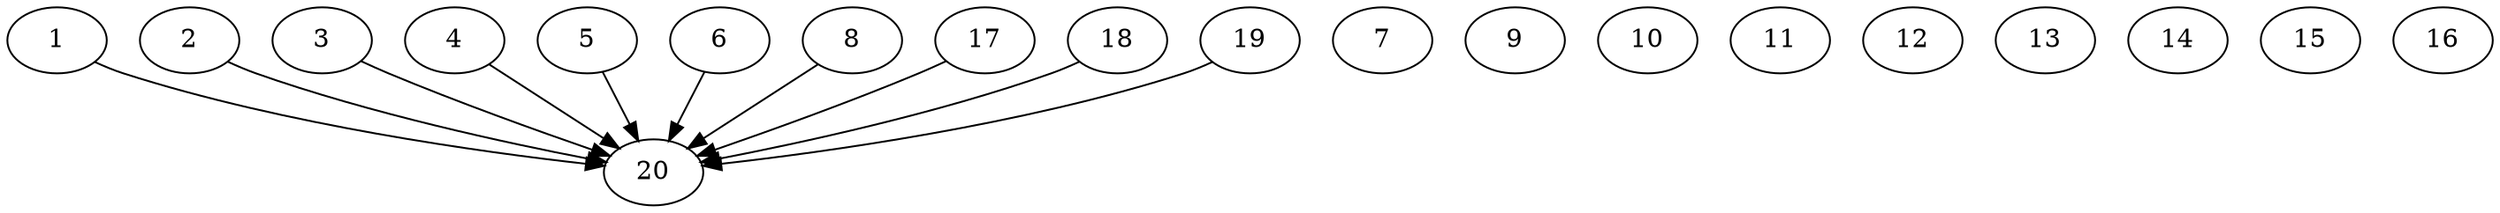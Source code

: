 // DAG automatically generated by daggen at Thu Oct  3 13:58:42 2019
// ./daggen --dot -n 20 --ccr 0.3 --fat 0.9 --regular 0.5 --density 0.6 --mindata 5242880 --maxdata 52428800 
digraph G {
  1 [size="46878720", alpha="0.06", expect_size="14063616"] 
  1 -> 20 [size ="14063616"]
  2 [size="124248747", alpha="0.06", expect_size="37274624"] 
  2 -> 20 [size ="37274624"]
  3 [size="47196160", alpha="0.15", expect_size="14158848"] 
  3 -> 20 [size ="14158848"]
  4 [size="114053120", alpha="0.18", expect_size="34215936"] 
  4 -> 20 [size ="34215936"]
  5 [size="168352427", alpha="0.01", expect_size="50505728"] 
  5 -> 20 [size ="50505728"]
  6 [size="141438293", alpha="0.14", expect_size="42431488"] 
  6 -> 20 [size ="42431488"]
  7 [size="57176747", alpha="0.09", expect_size="17153024"] 
  8 [size="114930347", alpha="0.07", expect_size="34479104"] 
  8 -> 20 [size ="34479104"]
  9 [size="112943787", alpha="0.16", expect_size="33883136"] 
  10 [size="31894187", alpha="0.14", expect_size="9568256"] 
  11 [size="134307840", alpha="0.16", expect_size="40292352"] 
  12 [size="27972267", alpha="0.15", expect_size="8391680"] 
  13 [size="74096640", alpha="0.07", expect_size="22228992"] 
  14 [size="38007467", alpha="0.18", expect_size="11402240"] 
  15 [size="18984960", alpha="0.03", expect_size="5695488"] 
  16 [size="25757013", alpha="0.09", expect_size="7727104"] 
  17 [size="132082347", alpha="0.08", expect_size="39624704"] 
  17 -> 20 [size ="39624704"]
  18 [size="48308907", alpha="0.15", expect_size="14492672"] 
  18 -> 20 [size ="14492672"]
  19 [size="104099840", alpha="0.13", expect_size="31229952"] 
  19 -> 20 [size ="31229952"]
  20 [size="74181973", alpha="0.15", expect_size="22254592"] 
}
